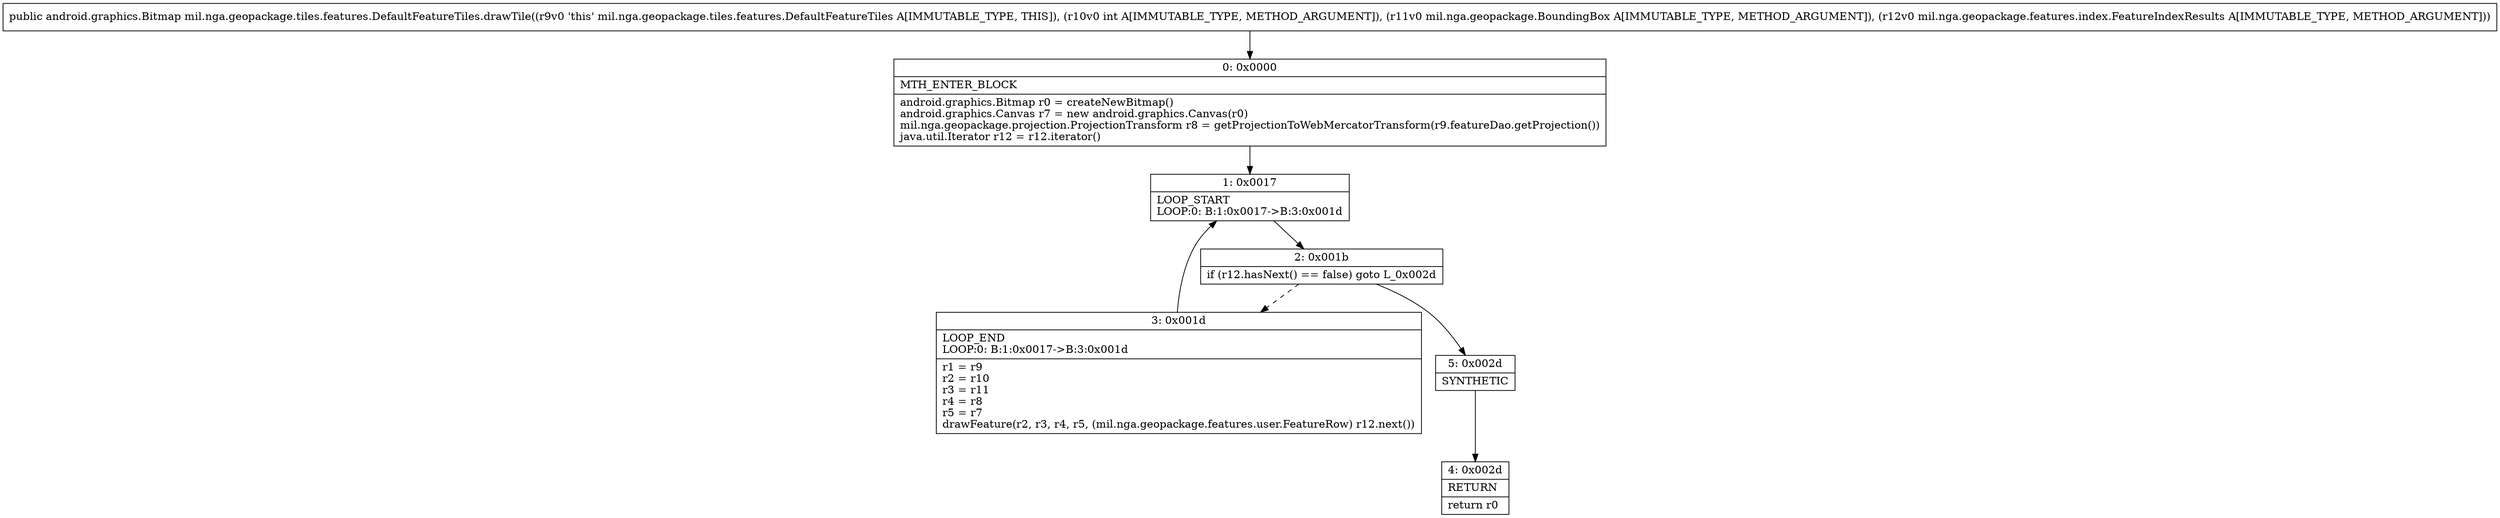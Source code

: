 digraph "CFG formil.nga.geopackage.tiles.features.DefaultFeatureTiles.drawTile(ILmil\/nga\/geopackage\/BoundingBox;Lmil\/nga\/geopackage\/features\/index\/FeatureIndexResults;)Landroid\/graphics\/Bitmap;" {
Node_0 [shape=record,label="{0\:\ 0x0000|MTH_ENTER_BLOCK\l|android.graphics.Bitmap r0 = createNewBitmap()\landroid.graphics.Canvas r7 = new android.graphics.Canvas(r0)\lmil.nga.geopackage.projection.ProjectionTransform r8 = getProjectionToWebMercatorTransform(r9.featureDao.getProjection())\ljava.util.Iterator r12 = r12.iterator()\l}"];
Node_1 [shape=record,label="{1\:\ 0x0017|LOOP_START\lLOOP:0: B:1:0x0017\-\>B:3:0x001d\l}"];
Node_2 [shape=record,label="{2\:\ 0x001b|if (r12.hasNext() == false) goto L_0x002d\l}"];
Node_3 [shape=record,label="{3\:\ 0x001d|LOOP_END\lLOOP:0: B:1:0x0017\-\>B:3:0x001d\l|r1 = r9\lr2 = r10\lr3 = r11\lr4 = r8\lr5 = r7\ldrawFeature(r2, r3, r4, r5, (mil.nga.geopackage.features.user.FeatureRow) r12.next())\l}"];
Node_4 [shape=record,label="{4\:\ 0x002d|RETURN\l|return r0\l}"];
Node_5 [shape=record,label="{5\:\ 0x002d|SYNTHETIC\l}"];
MethodNode[shape=record,label="{public android.graphics.Bitmap mil.nga.geopackage.tiles.features.DefaultFeatureTiles.drawTile((r9v0 'this' mil.nga.geopackage.tiles.features.DefaultFeatureTiles A[IMMUTABLE_TYPE, THIS]), (r10v0 int A[IMMUTABLE_TYPE, METHOD_ARGUMENT]), (r11v0 mil.nga.geopackage.BoundingBox A[IMMUTABLE_TYPE, METHOD_ARGUMENT]), (r12v0 mil.nga.geopackage.features.index.FeatureIndexResults A[IMMUTABLE_TYPE, METHOD_ARGUMENT])) }"];
MethodNode -> Node_0;
Node_0 -> Node_1;
Node_1 -> Node_2;
Node_2 -> Node_3[style=dashed];
Node_2 -> Node_5;
Node_3 -> Node_1;
Node_5 -> Node_4;
}

